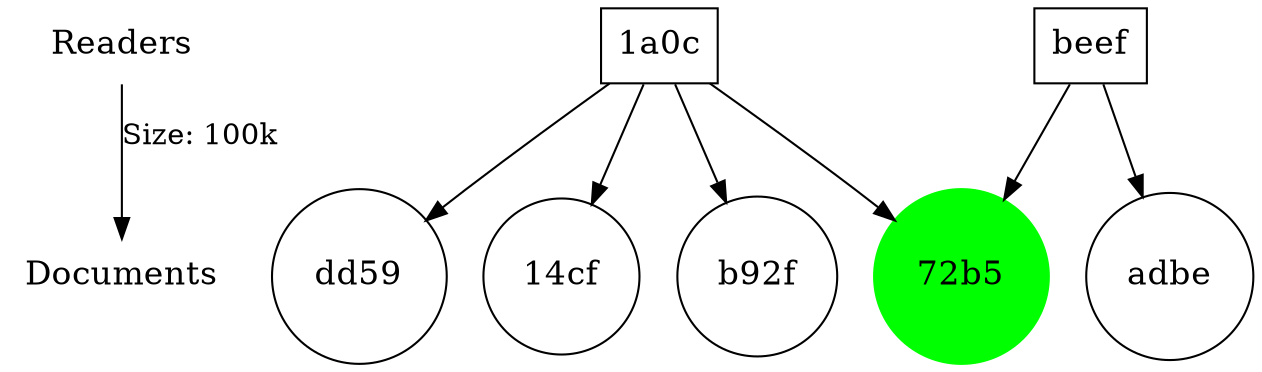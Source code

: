 digraph "Also likes" {
	node [fontsize=16 shape=plaintext]
	r [label=Readers]
	d [label=Documents]
	r -> d [label="Size: 100k"]
	"1a0c" [label="1a0c" rank=r shape=box]
	"72b5" [label="72b5" color=green rank=d shape=circle style=filled]
	"1a0c" -> "72b5"
	b92f [label=b92f rank=d shape=circle]
	"1a0c" -> b92f
	dd59 [label=dd59 rank=d shape=circle]
	"1a0c" -> dd59
	"14cf" [label="14cf" rank=d shape=circle]
	"1a0c" -> "14cf"
	beef [label=beef rank=r shape=box]
	"72b5" [label="72b5" color=green rank=d shape=circle style=filled]
	beef -> "72b5"
	adbe [label=adbe rank=d shape=circle]
	beef -> adbe
}
